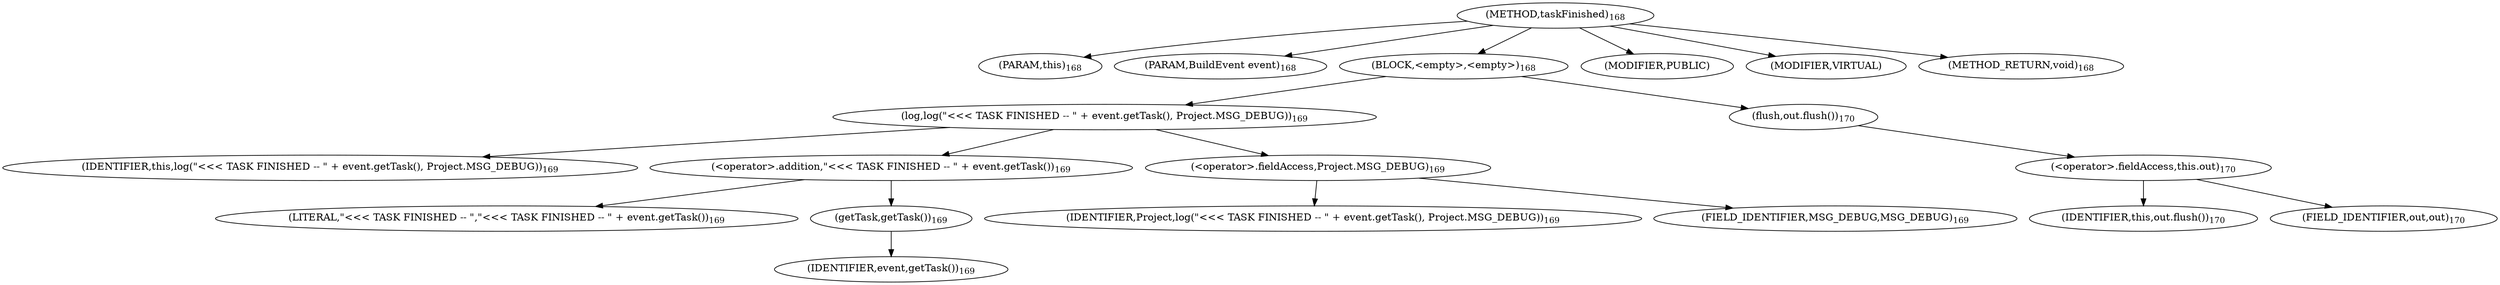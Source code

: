 digraph "taskFinished" {  
"289" [label = <(METHOD,taskFinished)<SUB>168</SUB>> ]
"16" [label = <(PARAM,this)<SUB>168</SUB>> ]
"290" [label = <(PARAM,BuildEvent event)<SUB>168</SUB>> ]
"291" [label = <(BLOCK,&lt;empty&gt;,&lt;empty&gt;)<SUB>168</SUB>> ]
"292" [label = <(log,log(&quot;&lt;&lt;&lt; TASK FINISHED -- &quot; + event.getTask(), Project.MSG_DEBUG))<SUB>169</SUB>> ]
"15" [label = <(IDENTIFIER,this,log(&quot;&lt;&lt;&lt; TASK FINISHED -- &quot; + event.getTask(), Project.MSG_DEBUG))<SUB>169</SUB>> ]
"293" [label = <(&lt;operator&gt;.addition,&quot;&lt;&lt;&lt; TASK FINISHED -- &quot; + event.getTask())<SUB>169</SUB>> ]
"294" [label = <(LITERAL,&quot;&lt;&lt;&lt; TASK FINISHED -- &quot;,&quot;&lt;&lt;&lt; TASK FINISHED -- &quot; + event.getTask())<SUB>169</SUB>> ]
"295" [label = <(getTask,getTask())<SUB>169</SUB>> ]
"296" [label = <(IDENTIFIER,event,getTask())<SUB>169</SUB>> ]
"297" [label = <(&lt;operator&gt;.fieldAccess,Project.MSG_DEBUG)<SUB>169</SUB>> ]
"298" [label = <(IDENTIFIER,Project,log(&quot;&lt;&lt;&lt; TASK FINISHED -- &quot; + event.getTask(), Project.MSG_DEBUG))<SUB>169</SUB>> ]
"299" [label = <(FIELD_IDENTIFIER,MSG_DEBUG,MSG_DEBUG)<SUB>169</SUB>> ]
"300" [label = <(flush,out.flush())<SUB>170</SUB>> ]
"301" [label = <(&lt;operator&gt;.fieldAccess,this.out)<SUB>170</SUB>> ]
"302" [label = <(IDENTIFIER,this,out.flush())<SUB>170</SUB>> ]
"303" [label = <(FIELD_IDENTIFIER,out,out)<SUB>170</SUB>> ]
"304" [label = <(MODIFIER,PUBLIC)> ]
"305" [label = <(MODIFIER,VIRTUAL)> ]
"306" [label = <(METHOD_RETURN,void)<SUB>168</SUB>> ]
  "289" -> "16" 
  "289" -> "290" 
  "289" -> "291" 
  "289" -> "304" 
  "289" -> "305" 
  "289" -> "306" 
  "291" -> "292" 
  "291" -> "300" 
  "292" -> "15" 
  "292" -> "293" 
  "292" -> "297" 
  "293" -> "294" 
  "293" -> "295" 
  "295" -> "296" 
  "297" -> "298" 
  "297" -> "299" 
  "300" -> "301" 
  "301" -> "302" 
  "301" -> "303" 
}
